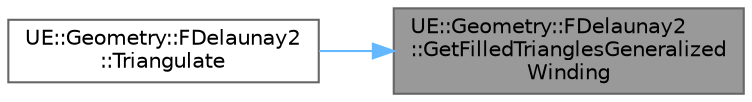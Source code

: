 digraph "UE::Geometry::FDelaunay2::GetFilledTrianglesGeneralizedWinding"
{
 // INTERACTIVE_SVG=YES
 // LATEX_PDF_SIZE
  bgcolor="transparent";
  edge [fontname=Helvetica,fontsize=10,labelfontname=Helvetica,labelfontsize=10];
  node [fontname=Helvetica,fontsize=10,shape=box,height=0.2,width=0.4];
  rankdir="RL";
  Node1 [id="Node000001",label="UE::Geometry::FDelaunay2\l::GetFilledTrianglesGeneralized\lWinding",height=0.2,width=0.4,color="gray40", fillcolor="grey60", style="filled", fontcolor="black",tooltip="Get (by reference) the triangles that are inside the given edges, using a generalized winding number ..."];
  Node1 -> Node2 [id="edge1_Node000001_Node000002",dir="back",color="steelblue1",style="solid",tooltip=" "];
  Node2 [id="Node000002",label="UE::Geometry::FDelaunay2\l::Triangulate",height=0.2,width=0.4,color="grey40", fillcolor="white", style="filled",URL="$de/da7/classUE_1_1Geometry_1_1FDelaunay2.html#aaebe64ad2e1ce4a77bf7fe7bad0ab899",tooltip=" "];
}
